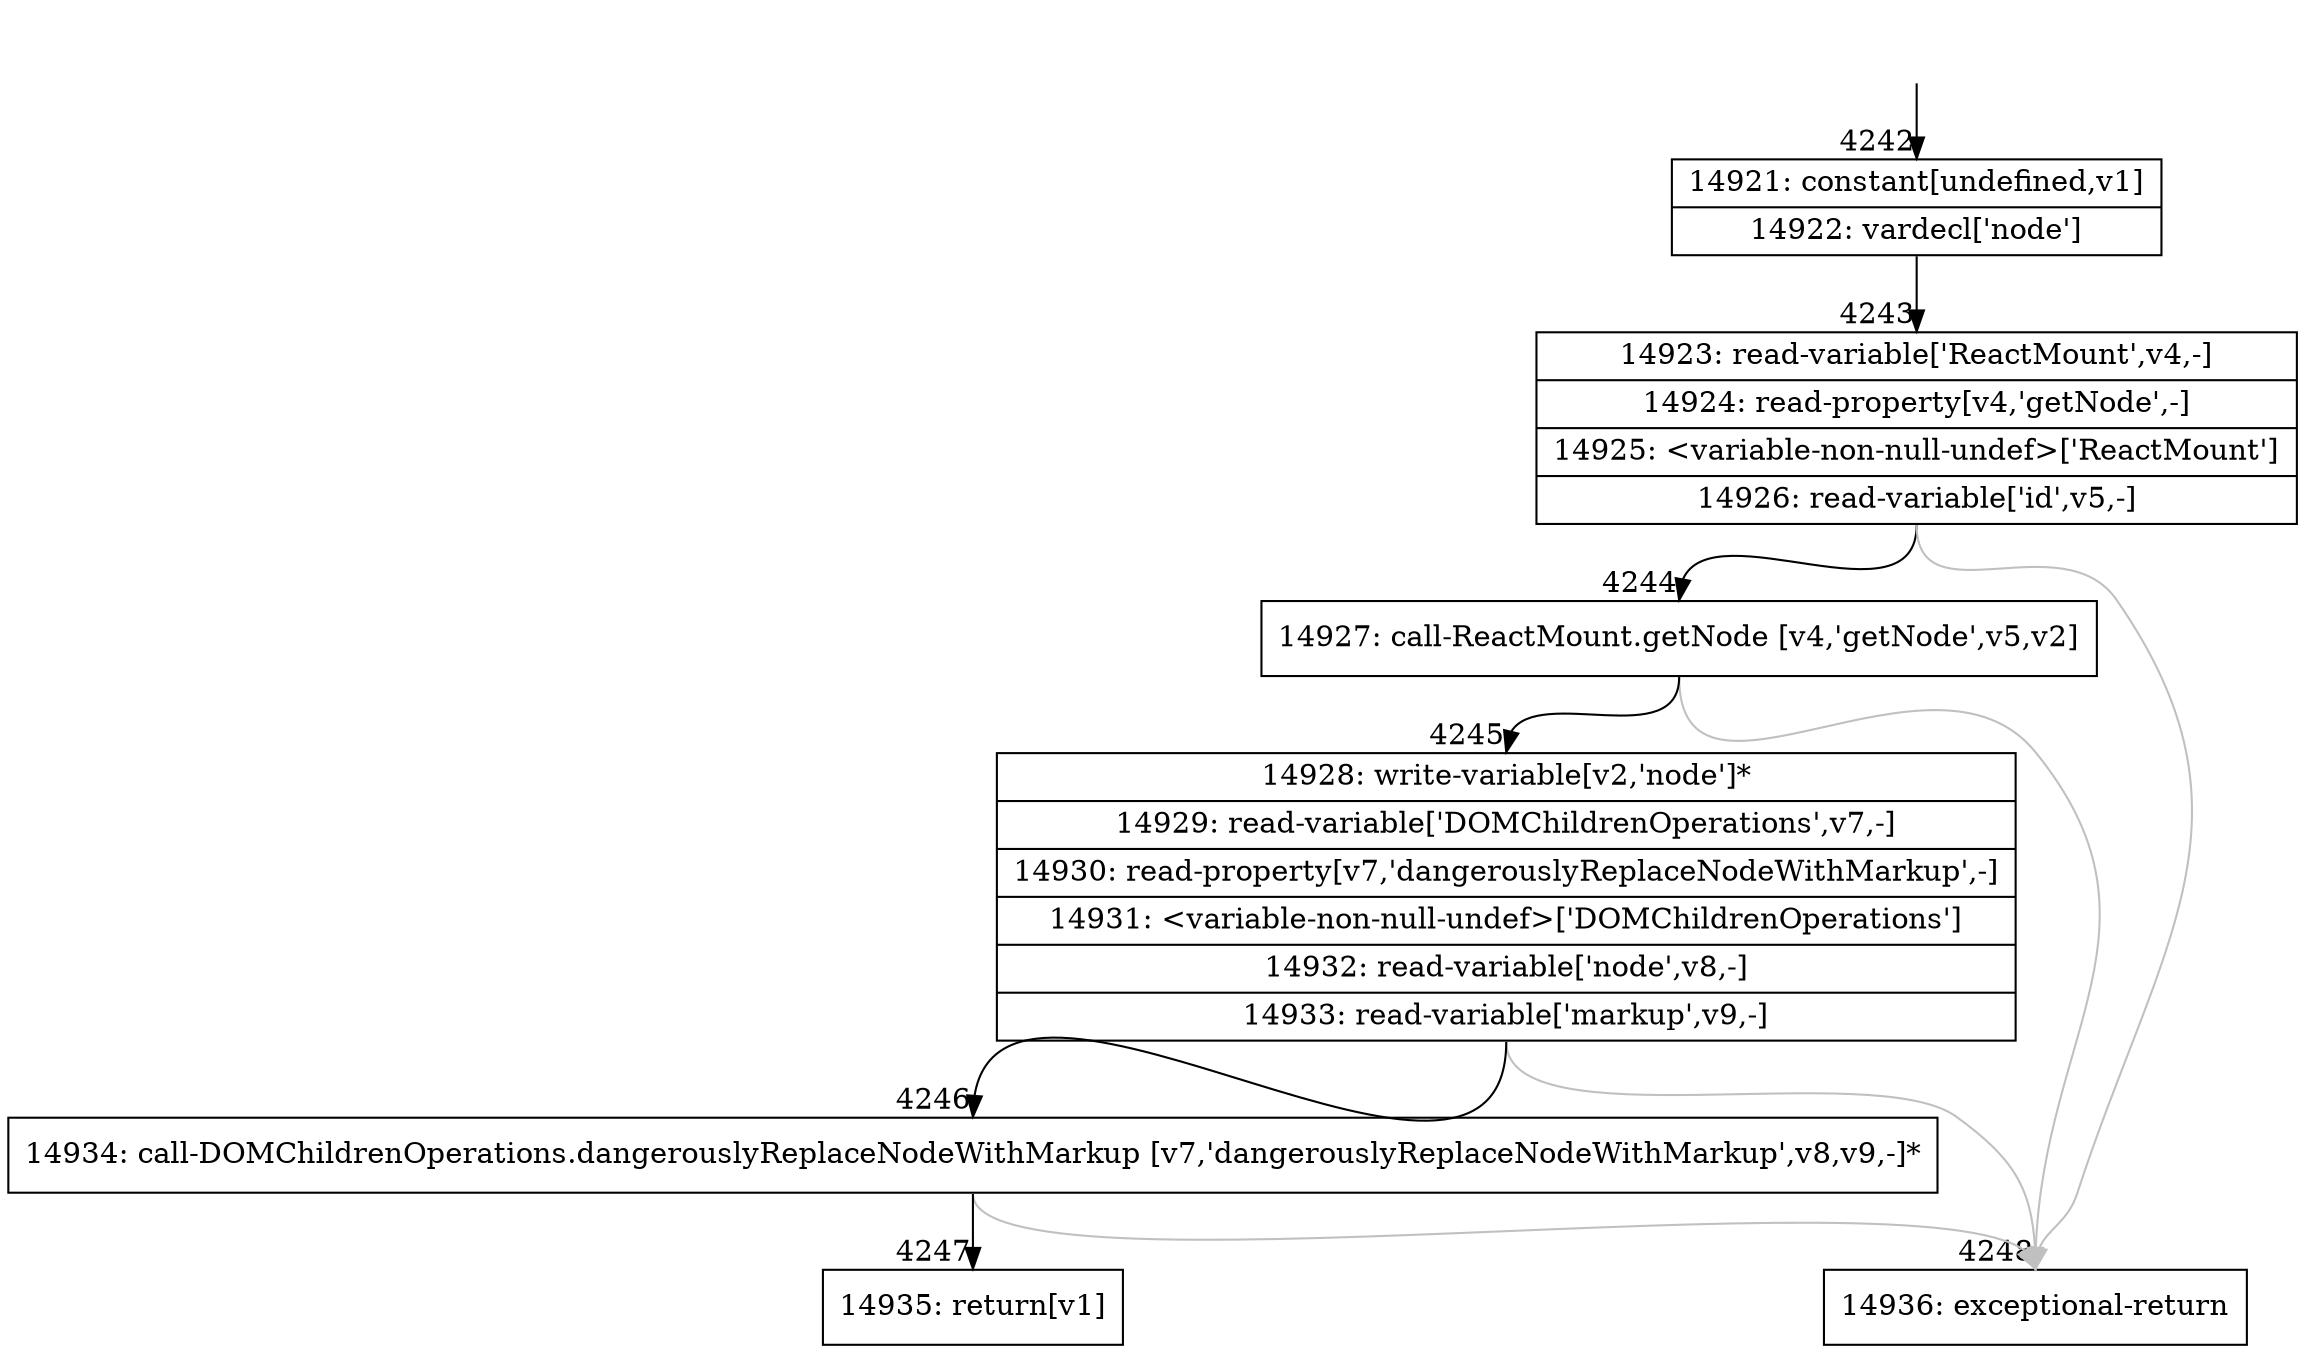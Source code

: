 digraph {
rankdir="TD"
BB_entry287[shape=none,label=""];
BB_entry287 -> BB4242 [tailport=s, headport=n, headlabel="    4242"]
BB4242 [shape=record label="{14921: constant[undefined,v1]|14922: vardecl['node']}" ] 
BB4242 -> BB4243 [tailport=s, headport=n, headlabel="      4243"]
BB4243 [shape=record label="{14923: read-variable['ReactMount',v4,-]|14924: read-property[v4,'getNode',-]|14925: \<variable-non-null-undef\>['ReactMount']|14926: read-variable['id',v5,-]}" ] 
BB4243 -> BB4244 [tailport=s, headport=n, headlabel="      4244"]
BB4243 -> BB4248 [tailport=s, headport=n, color=gray, headlabel="      4248"]
BB4244 [shape=record label="{14927: call-ReactMount.getNode [v4,'getNode',v5,v2]}" ] 
BB4244 -> BB4245 [tailport=s, headport=n, headlabel="      4245"]
BB4244 -> BB4248 [tailport=s, headport=n, color=gray]
BB4245 [shape=record label="{14928: write-variable[v2,'node']*|14929: read-variable['DOMChildrenOperations',v7,-]|14930: read-property[v7,'dangerouslyReplaceNodeWithMarkup',-]|14931: \<variable-non-null-undef\>['DOMChildrenOperations']|14932: read-variable['node',v8,-]|14933: read-variable['markup',v9,-]}" ] 
BB4245 -> BB4246 [tailport=s, headport=n, headlabel="      4246"]
BB4245 -> BB4248 [tailport=s, headport=n, color=gray]
BB4246 [shape=record label="{14934: call-DOMChildrenOperations.dangerouslyReplaceNodeWithMarkup [v7,'dangerouslyReplaceNodeWithMarkup',v8,v9,-]*}" ] 
BB4246 -> BB4247 [tailport=s, headport=n, headlabel="      4247"]
BB4246 -> BB4248 [tailport=s, headport=n, color=gray]
BB4247 [shape=record label="{14935: return[v1]}" ] 
BB4248 [shape=record label="{14936: exceptional-return}" ] 
//#$~ 8105
}
